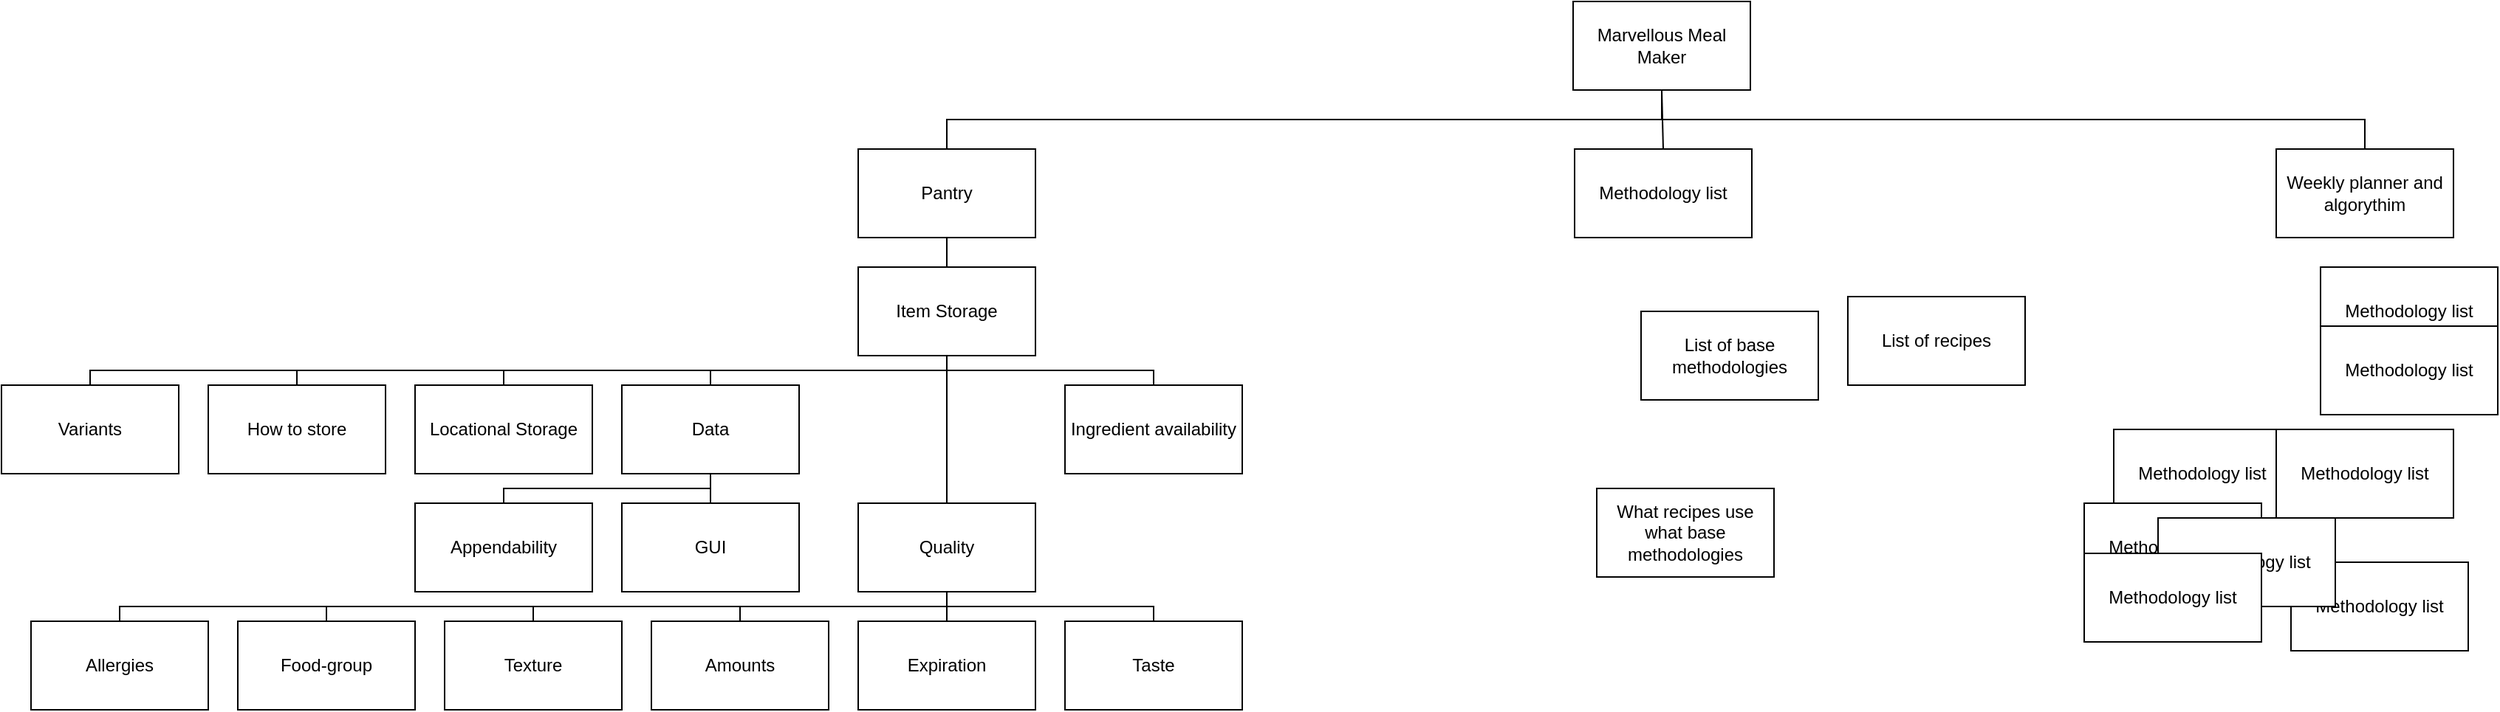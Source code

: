 <mxfile version="28.0.5">
  <diagram name="Page-1" id="bbByRQBIf_bvnOfAQZVN">
    <mxGraphModel dx="2595" dy="759" grid="1" gridSize="10" guides="1" tooltips="1" connect="1" arrows="1" fold="1" page="1" pageScale="1" pageWidth="1169" pageHeight="827" math="0" shadow="0">
      <root>
        <mxCell id="0" />
        <mxCell id="1" parent="0" />
        <mxCell id="UBQwVVcZb3aoYxnM6gNj-1" value="Marvellous Meal Maker" style="rounded=0;whiteSpace=wrap;html=1;" parent="1" vertex="1">
          <mxGeometry x="524" y="40" width="120" height="60" as="geometry" />
        </mxCell>
        <mxCell id="UBQwVVcZb3aoYxnM6gNj-2" value="Pantry" style="rounded=0;whiteSpace=wrap;html=1;" parent="1" vertex="1">
          <mxGeometry x="40" y="140" width="120" height="60" as="geometry" />
        </mxCell>
        <mxCell id="UBQwVVcZb3aoYxnM6gNj-3" value="Methodology list" style="rounded=0;whiteSpace=wrap;html=1;" parent="1" vertex="1">
          <mxGeometry x="525" y="140" width="120" height="60" as="geometry" />
        </mxCell>
        <mxCell id="UBQwVVcZb3aoYxnM6gNj-5" value="Weekly planner and algorythim" style="rounded=0;whiteSpace=wrap;html=1;" parent="1" vertex="1">
          <mxGeometry x="1000" y="140" width="120" height="60" as="geometry" />
        </mxCell>
        <mxCell id="WXlfHbIJeG5bgOEL0gKs-1" value="" style="endArrow=none;html=1;rounded=0;entryX=0.5;entryY=1;entryDx=0;entryDy=0;exitX=0.5;exitY=0;exitDx=0;exitDy=0;" parent="1" source="UBQwVVcZb3aoYxnM6gNj-2" target="UBQwVVcZb3aoYxnM6gNj-1" edge="1">
          <mxGeometry width="50" height="50" relative="1" as="geometry">
            <mxPoint x="530" y="320" as="sourcePoint" />
            <mxPoint x="580" y="270" as="targetPoint" />
            <Array as="points">
              <mxPoint x="100" y="120" />
              <mxPoint x="584" y="120" />
            </Array>
          </mxGeometry>
        </mxCell>
        <mxCell id="WXlfHbIJeG5bgOEL0gKs-2" value="" style="endArrow=none;html=1;rounded=0;entryX=0.5;entryY=1;entryDx=0;entryDy=0;exitX=0.5;exitY=0;exitDx=0;exitDy=0;" parent="1" source="UBQwVVcZb3aoYxnM6gNj-5" target="UBQwVVcZb3aoYxnM6gNj-1" edge="1">
          <mxGeometry width="50" height="50" relative="1" as="geometry">
            <mxPoint x="690" y="190" as="sourcePoint" />
            <mxPoint x="580" y="100" as="targetPoint" />
            <Array as="points">
              <mxPoint x="1060" y="120" />
              <mxPoint x="584" y="120" />
            </Array>
          </mxGeometry>
        </mxCell>
        <mxCell id="WXlfHbIJeG5bgOEL0gKs-3" value="" style="endArrow=none;html=1;rounded=0;entryX=0.5;entryY=1;entryDx=0;entryDy=0;exitX=0.5;exitY=0;exitDx=0;exitDy=0;" parent="1" source="UBQwVVcZb3aoYxnM6gNj-3" target="UBQwVVcZb3aoYxnM6gNj-1" edge="1">
          <mxGeometry width="50" height="50" relative="1" as="geometry">
            <mxPoint x="580" y="200" as="sourcePoint" />
            <mxPoint x="630" y="150" as="targetPoint" />
          </mxGeometry>
        </mxCell>
        <mxCell id="65CI7TIvEI4g_x13ISpl-1" value="Item Storage" style="rounded=0;whiteSpace=wrap;html=1;" parent="1" vertex="1">
          <mxGeometry x="40" y="220" width="120" height="60" as="geometry" />
        </mxCell>
        <mxCell id="ho58_KBiwD4WNTKcRnfz-1" value="" style="endArrow=none;html=1;rounded=0;entryX=0.5;entryY=1;entryDx=0;entryDy=0;exitX=0.5;exitY=0;exitDx=0;exitDy=0;" parent="1" source="65CI7TIvEI4g_x13ISpl-1" target="UBQwVVcZb3aoYxnM6gNj-2" edge="1">
          <mxGeometry width="50" height="50" relative="1" as="geometry">
            <mxPoint x="510" y="490" as="sourcePoint" />
            <mxPoint x="560" y="440" as="targetPoint" />
          </mxGeometry>
        </mxCell>
        <mxCell id="ho58_KBiwD4WNTKcRnfz-2" value="Appendability" style="rounded=0;whiteSpace=wrap;html=1;" parent="1" vertex="1">
          <mxGeometry x="-260" y="380" width="120" height="60" as="geometry" />
        </mxCell>
        <mxCell id="ho58_KBiwD4WNTKcRnfz-5" value="Amounts" style="rounded=0;whiteSpace=wrap;html=1;" parent="1" vertex="1">
          <mxGeometry x="-100" y="460" width="120" height="60" as="geometry" />
        </mxCell>
        <mxCell id="ho58_KBiwD4WNTKcRnfz-6" value="Expiration" style="rounded=0;whiteSpace=wrap;html=1;" parent="1" vertex="1">
          <mxGeometry x="40" y="460" width="120" height="60" as="geometry" />
        </mxCell>
        <mxCell id="ho58_KBiwD4WNTKcRnfz-7" value="Taste" style="rounded=0;whiteSpace=wrap;html=1;" parent="1" vertex="1">
          <mxGeometry x="180" y="460" width="120" height="60" as="geometry" />
        </mxCell>
        <mxCell id="ho58_KBiwD4WNTKcRnfz-8" value="Texture" style="rounded=0;whiteSpace=wrap;html=1;" parent="1" vertex="1">
          <mxGeometry x="-240" y="460" width="120" height="60" as="geometry" />
        </mxCell>
        <mxCell id="ho58_KBiwD4WNTKcRnfz-9" value="Food-group" style="rounded=0;whiteSpace=wrap;html=1;" parent="1" vertex="1">
          <mxGeometry x="-380" y="460" width="120" height="60" as="geometry" />
        </mxCell>
        <mxCell id="ho58_KBiwD4WNTKcRnfz-10" value="Data" style="rounded=0;whiteSpace=wrap;html=1;" parent="1" vertex="1">
          <mxGeometry x="-120" y="300" width="120" height="60" as="geometry" />
        </mxCell>
        <mxCell id="ho58_KBiwD4WNTKcRnfz-11" value="GUI" style="rounded=0;whiteSpace=wrap;html=1;" parent="1" vertex="1">
          <mxGeometry x="-120" y="380" width="120" height="60" as="geometry" />
        </mxCell>
        <mxCell id="ho58_KBiwD4WNTKcRnfz-12" value="Quality" style="rounded=0;whiteSpace=wrap;html=1;" parent="1" vertex="1">
          <mxGeometry x="40" y="380" width="120" height="60" as="geometry" />
        </mxCell>
        <mxCell id="ho58_KBiwD4WNTKcRnfz-14" value="Locational Storage" style="rounded=0;whiteSpace=wrap;html=1;" parent="1" vertex="1">
          <mxGeometry x="-260" y="300" width="120" height="60" as="geometry" />
        </mxCell>
        <mxCell id="ho58_KBiwD4WNTKcRnfz-15" value="" style="endArrow=none;html=1;rounded=0;entryX=0.5;entryY=1;entryDx=0;entryDy=0;exitX=0.5;exitY=0;exitDx=0;exitDy=0;" parent="1" source="ho58_KBiwD4WNTKcRnfz-10" target="65CI7TIvEI4g_x13ISpl-1" edge="1">
          <mxGeometry width="50" height="50" relative="1" as="geometry">
            <mxPoint x="-90" y="680" as="sourcePoint" />
            <mxPoint x="-40" y="630" as="targetPoint" />
            <Array as="points">
              <mxPoint x="-60" y="290" />
              <mxPoint x="100" y="290" />
            </Array>
          </mxGeometry>
        </mxCell>
        <mxCell id="ho58_KBiwD4WNTKcRnfz-19" value="" style="endArrow=none;html=1;rounded=0;entryX=0.5;entryY=1;entryDx=0;entryDy=0;exitX=0.5;exitY=0;exitDx=0;exitDy=0;" parent="1" source="ho58_KBiwD4WNTKcRnfz-14" target="65CI7TIvEI4g_x13ISpl-1" edge="1">
          <mxGeometry width="50" height="50" relative="1" as="geometry">
            <mxPoint x="-50" y="330" as="sourcePoint" />
            <mxPoint x="110" y="310" as="targetPoint" />
            <Array as="points">
              <mxPoint x="-200" y="290" />
              <mxPoint x="100" y="290" />
            </Array>
          </mxGeometry>
        </mxCell>
        <mxCell id="ho58_KBiwD4WNTKcRnfz-21" value="How to store" style="rounded=0;whiteSpace=wrap;html=1;" parent="1" vertex="1">
          <mxGeometry x="-400" y="300" width="120" height="60" as="geometry" />
        </mxCell>
        <mxCell id="ho58_KBiwD4WNTKcRnfz-22" value="" style="endArrow=none;html=1;rounded=0;entryX=0.5;entryY=1;entryDx=0;entryDy=0;exitX=0.5;exitY=0;exitDx=0;exitDy=0;" parent="1" source="ho58_KBiwD4WNTKcRnfz-21" target="65CI7TIvEI4g_x13ISpl-1" edge="1">
          <mxGeometry width="50" height="50" relative="1" as="geometry">
            <mxPoint x="-330" y="260" as="sourcePoint" />
            <mxPoint x="-30" y="240" as="targetPoint" />
            <Array as="points">
              <mxPoint x="-340" y="290" />
              <mxPoint x="100" y="290" />
            </Array>
          </mxGeometry>
        </mxCell>
        <mxCell id="ho58_KBiwD4WNTKcRnfz-24" value="Ingredient availability" style="rounded=0;whiteSpace=wrap;html=1;" parent="1" vertex="1">
          <mxGeometry x="180" y="300" width="120" height="60" as="geometry" />
        </mxCell>
        <mxCell id="ho58_KBiwD4WNTKcRnfz-25" value="Variants" style="rounded=0;whiteSpace=wrap;html=1;" parent="1" vertex="1">
          <mxGeometry x="-540" y="300" width="120" height="60" as="geometry" />
        </mxCell>
        <mxCell id="ho58_KBiwD4WNTKcRnfz-26" value="Allergies" style="rounded=0;whiteSpace=wrap;html=1;" parent="1" vertex="1">
          <mxGeometry x="-520" y="460" width="120" height="60" as="geometry" />
        </mxCell>
        <mxCell id="ho58_KBiwD4WNTKcRnfz-27" value="" style="endArrow=none;html=1;rounded=0;entryX=0.5;entryY=1;entryDx=0;entryDy=0;exitX=0.5;exitY=0;exitDx=0;exitDy=0;" parent="1" source="ho58_KBiwD4WNTKcRnfz-25" target="65CI7TIvEI4g_x13ISpl-1" edge="1">
          <mxGeometry width="50" height="50" relative="1" as="geometry">
            <mxPoint x="-380" y="250" as="sourcePoint" />
            <mxPoint x="-330" y="200" as="targetPoint" />
            <Array as="points">
              <mxPoint x="-480" y="290" />
              <mxPoint x="100" y="290" />
            </Array>
          </mxGeometry>
        </mxCell>
        <mxCell id="ho58_KBiwD4WNTKcRnfz-28" value="" style="endArrow=none;html=1;rounded=0;entryX=0.5;entryY=1;entryDx=0;entryDy=0;exitX=0.5;exitY=0;exitDx=0;exitDy=0;" parent="1" source="ho58_KBiwD4WNTKcRnfz-24" target="65CI7TIvEI4g_x13ISpl-1" edge="1">
          <mxGeometry width="50" height="50" relative="1" as="geometry">
            <mxPoint x="40" y="370" as="sourcePoint" />
            <mxPoint x="90" y="320" as="targetPoint" />
            <Array as="points">
              <mxPoint x="240" y="290" />
              <mxPoint x="100" y="290" />
            </Array>
          </mxGeometry>
        </mxCell>
        <mxCell id="ho58_KBiwD4WNTKcRnfz-29" value="" style="endArrow=none;html=1;rounded=0;entryX=0.5;entryY=1;entryDx=0;entryDy=0;" parent="1" source="ho58_KBiwD4WNTKcRnfz-12" target="65CI7TIvEI4g_x13ISpl-1" edge="1">
          <mxGeometry width="50" height="50" relative="1" as="geometry">
            <mxPoint x="50" y="350" as="sourcePoint" />
            <mxPoint x="100" y="300" as="targetPoint" />
          </mxGeometry>
        </mxCell>
        <mxCell id="ho58_KBiwD4WNTKcRnfz-30" value="" style="endArrow=none;html=1;rounded=0;entryX=0.5;entryY=1;entryDx=0;entryDy=0;exitX=0.5;exitY=0;exitDx=0;exitDy=0;" parent="1" source="ho58_KBiwD4WNTKcRnfz-11" target="ho58_KBiwD4WNTKcRnfz-10" edge="1">
          <mxGeometry width="50" height="50" relative="1" as="geometry">
            <mxPoint x="30" y="380" as="sourcePoint" />
            <mxPoint x="80" y="330" as="targetPoint" />
          </mxGeometry>
        </mxCell>
        <mxCell id="ho58_KBiwD4WNTKcRnfz-31" value="" style="endArrow=none;html=1;rounded=0;entryX=0.5;entryY=0;entryDx=0;entryDy=0;exitX=0.5;exitY=1;exitDx=0;exitDy=0;" parent="1" source="ho58_KBiwD4WNTKcRnfz-10" target="ho58_KBiwD4WNTKcRnfz-2" edge="1">
          <mxGeometry width="50" height="50" relative="1" as="geometry">
            <mxPoint x="20" y="380" as="sourcePoint" />
            <mxPoint x="70" y="330" as="targetPoint" />
            <Array as="points">
              <mxPoint x="-60" y="370" />
              <mxPoint x="-200" y="370" />
            </Array>
          </mxGeometry>
        </mxCell>
        <mxCell id="ho58_KBiwD4WNTKcRnfz-32" value="" style="endArrow=none;html=1;rounded=0;entryX=0.5;entryY=1;entryDx=0;entryDy=0;exitX=0.5;exitY=0;exitDx=0;exitDy=0;" parent="1" source="ho58_KBiwD4WNTKcRnfz-6" target="ho58_KBiwD4WNTKcRnfz-12" edge="1">
          <mxGeometry width="50" height="50" relative="1" as="geometry">
            <mxPoint x="-180" y="590" as="sourcePoint" />
            <mxPoint x="-130" y="540" as="targetPoint" />
          </mxGeometry>
        </mxCell>
        <mxCell id="ho58_KBiwD4WNTKcRnfz-33" value="" style="endArrow=none;html=1;rounded=0;entryX=0.5;entryY=1;entryDx=0;entryDy=0;exitX=0.5;exitY=0;exitDx=0;exitDy=0;" parent="1" source="ho58_KBiwD4WNTKcRnfz-7" target="ho58_KBiwD4WNTKcRnfz-12" edge="1">
          <mxGeometry width="50" height="50" relative="1" as="geometry">
            <mxPoint x="260" y="430" as="sourcePoint" />
            <mxPoint x="310" y="380" as="targetPoint" />
            <Array as="points">
              <mxPoint x="240" y="450" />
              <mxPoint x="100" y="450" />
            </Array>
          </mxGeometry>
        </mxCell>
        <mxCell id="ho58_KBiwD4WNTKcRnfz-38" value="" style="endArrow=none;html=1;rounded=0;entryX=0.5;entryY=0;entryDx=0;entryDy=0;exitX=0.5;exitY=1;exitDx=0;exitDy=0;" parent="1" source="ho58_KBiwD4WNTKcRnfz-12" target="ho58_KBiwD4WNTKcRnfz-5" edge="1">
          <mxGeometry width="50" height="50" relative="1" as="geometry">
            <mxPoint x="170" y="460" as="sourcePoint" />
            <mxPoint x="30" y="440" as="targetPoint" />
            <Array as="points">
              <mxPoint x="100" y="450" />
              <mxPoint x="-40" y="450" />
            </Array>
          </mxGeometry>
        </mxCell>
        <mxCell id="ho58_KBiwD4WNTKcRnfz-39" value="" style="endArrow=none;html=1;rounded=0;entryX=0.5;entryY=0;entryDx=0;entryDy=0;exitX=0.5;exitY=1;exitDx=0;exitDy=0;" parent="1" source="ho58_KBiwD4WNTKcRnfz-12" edge="1">
          <mxGeometry width="50" height="50" relative="1" as="geometry">
            <mxPoint x="-40" y="440" as="sourcePoint" />
            <mxPoint x="-180" y="460" as="targetPoint" />
            <Array as="points">
              <mxPoint x="100" y="450" />
              <mxPoint x="-180" y="450" />
            </Array>
          </mxGeometry>
        </mxCell>
        <mxCell id="ho58_KBiwD4WNTKcRnfz-40" value="" style="endArrow=none;html=1;rounded=0;exitX=0.5;exitY=1;exitDx=0;exitDy=0;" parent="1" source="ho58_KBiwD4WNTKcRnfz-12" target="ho58_KBiwD4WNTKcRnfz-9" edge="1">
          <mxGeometry width="50" height="50" relative="1" as="geometry">
            <mxPoint x="-40" y="440" as="sourcePoint" />
            <mxPoint x="-320" y="460" as="targetPoint" />
            <Array as="points">
              <mxPoint x="100" y="450" />
              <mxPoint x="-320" y="450" />
            </Array>
          </mxGeometry>
        </mxCell>
        <mxCell id="ho58_KBiwD4WNTKcRnfz-41" value="" style="endArrow=none;html=1;rounded=0;exitX=0.5;exitY=1;exitDx=0;exitDy=0;entryX=0.5;entryY=0;entryDx=0;entryDy=0;" parent="1" source="ho58_KBiwD4WNTKcRnfz-12" target="ho58_KBiwD4WNTKcRnfz-26" edge="1">
          <mxGeometry width="50" height="50" relative="1" as="geometry">
            <mxPoint y="414" as="sourcePoint" />
            <mxPoint x="-420" y="434" as="targetPoint" />
            <Array as="points">
              <mxPoint x="100" y="450" />
              <mxPoint x="-460" y="450" />
            </Array>
          </mxGeometry>
        </mxCell>
        <mxCell id="OQSveFtPNRjqP6VAL7w1-1" value="What recipes use what base methodologies" style="rounded=0;whiteSpace=wrap;html=1;" vertex="1" parent="1">
          <mxGeometry x="540" y="370" width="120" height="60" as="geometry" />
        </mxCell>
        <mxCell id="OQSveFtPNRjqP6VAL7w1-2" value="Methodology list" style="rounded=0;whiteSpace=wrap;html=1;" vertex="1" parent="1">
          <mxGeometry x="1010" y="420" width="120" height="60" as="geometry" />
        </mxCell>
        <mxCell id="OQSveFtPNRjqP6VAL7w1-3" value="List of recipes" style="rounded=0;whiteSpace=wrap;html=1;" vertex="1" parent="1">
          <mxGeometry x="710" y="240" width="120" height="60" as="geometry" />
        </mxCell>
        <mxCell id="OQSveFtPNRjqP6VAL7w1-4" value="Methodology list" style="rounded=0;whiteSpace=wrap;html=1;" vertex="1" parent="1">
          <mxGeometry x="1030" y="220" width="120" height="60" as="geometry" />
        </mxCell>
        <mxCell id="OQSveFtPNRjqP6VAL7w1-5" value="Methodology list" style="rounded=0;whiteSpace=wrap;html=1;" vertex="1" parent="1">
          <mxGeometry x="1030" y="260" width="120" height="60" as="geometry" />
        </mxCell>
        <mxCell id="OQSveFtPNRjqP6VAL7w1-6" value="Methodology list" style="rounded=0;whiteSpace=wrap;html=1;" vertex="1" parent="1">
          <mxGeometry x="890" y="330" width="120" height="60" as="geometry" />
        </mxCell>
        <mxCell id="OQSveFtPNRjqP6VAL7w1-7" value="Methodology list" style="rounded=0;whiteSpace=wrap;html=1;" vertex="1" parent="1">
          <mxGeometry x="870" y="380" width="120" height="60" as="geometry" />
        </mxCell>
        <mxCell id="OQSveFtPNRjqP6VAL7w1-8" value="Methodology list" style="rounded=0;whiteSpace=wrap;html=1;" vertex="1" parent="1">
          <mxGeometry x="1000" y="330" width="120" height="60" as="geometry" />
        </mxCell>
        <mxCell id="OQSveFtPNRjqP6VAL7w1-9" value="Methodology list" style="rounded=0;whiteSpace=wrap;html=1;" vertex="1" parent="1">
          <mxGeometry x="920" y="390" width="120" height="60" as="geometry" />
        </mxCell>
        <mxCell id="OQSveFtPNRjqP6VAL7w1-10" value="Methodology list" style="rounded=0;whiteSpace=wrap;html=1;" vertex="1" parent="1">
          <mxGeometry x="870" y="414" width="120" height="60" as="geometry" />
        </mxCell>
        <mxCell id="OQSveFtPNRjqP6VAL7w1-11" value="List of base methodologies" style="rounded=0;whiteSpace=wrap;html=1;" vertex="1" parent="1">
          <mxGeometry x="570" y="250" width="120" height="60" as="geometry" />
        </mxCell>
      </root>
    </mxGraphModel>
  </diagram>
</mxfile>
